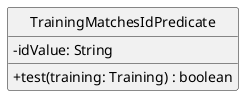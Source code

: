 @startuml
hide circle
skinparam classAttributeIconSize 0
class TrainingMatchesIdPredicate {
-idValue: String
+test(training: Training) : boolean
}
@enduml
